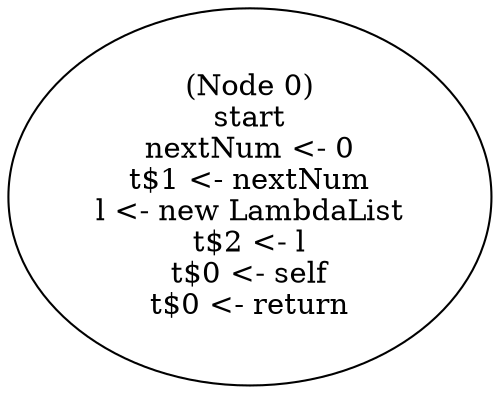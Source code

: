 digraph reset_pre {
  n0 [label="(Node 0)\nstart\nnextNum <- 0\nt$1 <- nextNum\nl <- new LambdaList\nt$2 <- l\nt$0 <- self\nt$0 <- return\n"];
}
